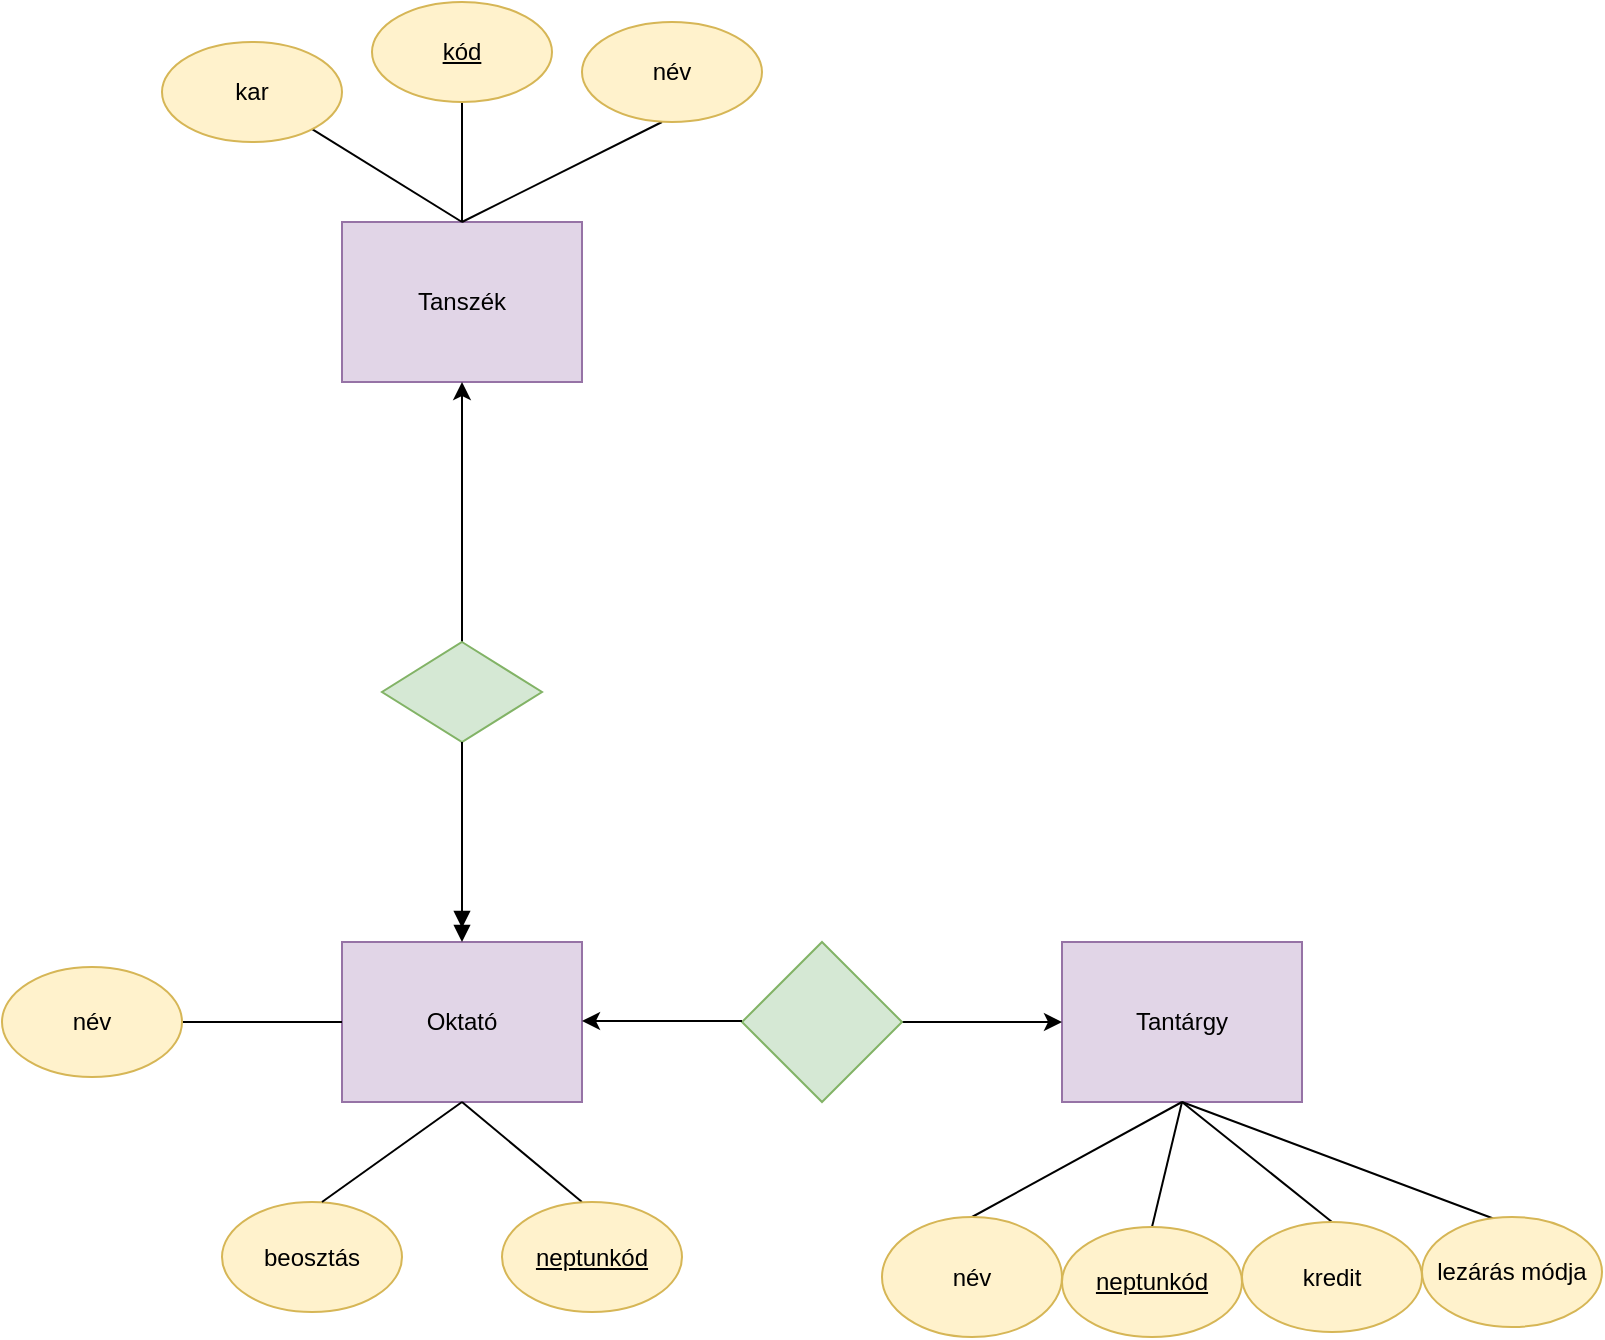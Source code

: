 <mxfile version="24.7.17">
  <diagram name="Page-1" id="Mgi02jZ8uCTnm6Ko9byg">
    <mxGraphModel dx="1434" dy="782" grid="1" gridSize="10" guides="1" tooltips="1" connect="1" arrows="1" fold="1" page="1" pageScale="1" pageWidth="1200" pageHeight="1920" math="0" shadow="0">
      <root>
        <mxCell id="0" />
        <mxCell id="1" parent="0" />
        <mxCell id="t1jlAvWUbGmEH-_hblpW-1" value="Tanszék" style="rounded=0;whiteSpace=wrap;html=1;fillColor=#e1d5e7;strokeColor=#9673a6;" vertex="1" parent="1">
          <mxGeometry x="360" y="280" width="120" height="80" as="geometry" />
        </mxCell>
        <mxCell id="t1jlAvWUbGmEH-_hblpW-2" value="Oktató" style="rounded=0;whiteSpace=wrap;html=1;fillColor=#e1d5e7;strokeColor=#9673a6;" vertex="1" parent="1">
          <mxGeometry x="360" y="640" width="120" height="80" as="geometry" />
        </mxCell>
        <mxCell id="t1jlAvWUbGmEH-_hblpW-3" value="" style="endArrow=none;html=1;rounded=0;exitX=0.5;exitY=1;exitDx=0;exitDy=0;endFill=0;startArrow=classic;startFill=1;" edge="1" parent="1" source="t1jlAvWUbGmEH-_hblpW-1">
          <mxGeometry width="50" height="50" relative="1" as="geometry">
            <mxPoint x="300" y="490" as="sourcePoint" />
            <mxPoint x="420" y="490" as="targetPoint" />
            <Array as="points" />
          </mxGeometry>
        </mxCell>
        <mxCell id="t1jlAvWUbGmEH-_hblpW-4" value="" style="rhombus;whiteSpace=wrap;html=1;fillColor=#d5e8d4;strokeColor=#82b366;" vertex="1" parent="1">
          <mxGeometry x="380" y="490" width="80" height="50" as="geometry" />
        </mxCell>
        <mxCell id="t1jlAvWUbGmEH-_hblpW-5" value="" style="endArrow=doubleBlock;html=1;rounded=0;endFill=1;startArrow=none;startFill=0;entryX=0.5;entryY=0;entryDx=0;entryDy=0;exitX=0.5;exitY=1;exitDx=0;exitDy=0;" edge="1" parent="1" source="t1jlAvWUbGmEH-_hblpW-4" target="t1jlAvWUbGmEH-_hblpW-2">
          <mxGeometry width="50" height="50" relative="1" as="geometry">
            <mxPoint x="420" y="560" as="sourcePoint" />
            <mxPoint x="470" y="570" as="targetPoint" />
          </mxGeometry>
        </mxCell>
        <mxCell id="t1jlAvWUbGmEH-_hblpW-6" value="Tantárgy" style="rounded=0;whiteSpace=wrap;html=1;fillColor=#e1d5e7;strokeColor=#9673a6;" vertex="1" parent="1">
          <mxGeometry x="720" y="640" width="120" height="80" as="geometry" />
        </mxCell>
        <mxCell id="t1jlAvWUbGmEH-_hblpW-7" value="" style="endArrow=classic;html=1;rounded=0;entryX=0;entryY=0.5;entryDx=0;entryDy=0;exitX=1;exitY=0.5;exitDx=0;exitDy=0;" edge="1" parent="1" source="t1jlAvWUbGmEH-_hblpW-8" target="t1jlAvWUbGmEH-_hblpW-6">
          <mxGeometry width="50" height="50" relative="1" as="geometry">
            <mxPoint x="600" y="680" as="sourcePoint" />
            <mxPoint x="650" y="630" as="targetPoint" />
          </mxGeometry>
        </mxCell>
        <mxCell id="t1jlAvWUbGmEH-_hblpW-8" value="" style="rhombus;whiteSpace=wrap;html=1;fillColor=#d5e8d4;strokeColor=#82b366;" vertex="1" parent="1">
          <mxGeometry x="560" y="640" width="80" height="80" as="geometry" />
        </mxCell>
        <mxCell id="t1jlAvWUbGmEH-_hblpW-9" value="" style="endArrow=none;html=1;rounded=0;entryX=0;entryY=0.5;entryDx=0;entryDy=0;exitX=1;exitY=0.5;exitDx=0;exitDy=0;startArrow=classic;startFill=1;endFill=0;" edge="1" parent="1">
          <mxGeometry width="50" height="50" relative="1" as="geometry">
            <mxPoint x="480" y="679.5" as="sourcePoint" />
            <mxPoint x="560" y="679.5" as="targetPoint" />
          </mxGeometry>
        </mxCell>
        <mxCell id="t1jlAvWUbGmEH-_hblpW-10" value="" style="endArrow=none;html=1;rounded=0;" edge="1" parent="1">
          <mxGeometry width="50" height="50" relative="1" as="geometry">
            <mxPoint x="420" y="280" as="sourcePoint" />
            <mxPoint x="520" y="230" as="targetPoint" />
          </mxGeometry>
        </mxCell>
        <mxCell id="t1jlAvWUbGmEH-_hblpW-11" value="" style="endArrow=none;html=1;rounded=0;exitX=0.5;exitY=0;exitDx=0;exitDy=0;" edge="1" parent="1" source="t1jlAvWUbGmEH-_hblpW-1">
          <mxGeometry width="50" height="50" relative="1" as="geometry">
            <mxPoint x="395" y="270" as="sourcePoint" />
            <mxPoint x="420" y="220" as="targetPoint" />
          </mxGeometry>
        </mxCell>
        <mxCell id="t1jlAvWUbGmEH-_hblpW-12" value="" style="endArrow=none;html=1;rounded=0;exitX=0.5;exitY=0;exitDx=0;exitDy=0;" edge="1" parent="1" source="t1jlAvWUbGmEH-_hblpW-1" target="t1jlAvWUbGmEH-_hblpW-13">
          <mxGeometry width="50" height="50" relative="1" as="geometry">
            <mxPoint x="340" y="270" as="sourcePoint" />
            <mxPoint x="330" y="230" as="targetPoint" />
          </mxGeometry>
        </mxCell>
        <mxCell id="t1jlAvWUbGmEH-_hblpW-13" value="kar" style="ellipse;whiteSpace=wrap;html=1;fillColor=#fff2cc;strokeColor=#d6b656;" vertex="1" parent="1">
          <mxGeometry x="270" y="190" width="90" height="50" as="geometry" />
        </mxCell>
        <mxCell id="t1jlAvWUbGmEH-_hblpW-14" value="&lt;u&gt;kód&lt;/u&gt;" style="ellipse;whiteSpace=wrap;html=1;fillColor=#fff2cc;strokeColor=#d6b656;" vertex="1" parent="1">
          <mxGeometry x="375" y="170" width="90" height="50" as="geometry" />
        </mxCell>
        <mxCell id="t1jlAvWUbGmEH-_hblpW-15" value="név" style="ellipse;whiteSpace=wrap;html=1;fillColor=#fff2cc;strokeColor=#d6b656;" vertex="1" parent="1">
          <mxGeometry x="480" y="180" width="90" height="50" as="geometry" />
        </mxCell>
        <mxCell id="t1jlAvWUbGmEH-_hblpW-16" value="" style="endArrow=none;html=1;rounded=0;" edge="1" parent="1">
          <mxGeometry width="50" height="50" relative="1" as="geometry">
            <mxPoint x="280" y="680" as="sourcePoint" />
            <mxPoint x="360" y="680" as="targetPoint" />
          </mxGeometry>
        </mxCell>
        <mxCell id="t1jlAvWUbGmEH-_hblpW-17" value="név" style="ellipse;whiteSpace=wrap;html=1;fillColor=#fff2cc;strokeColor=#d6b656;" vertex="1" parent="1">
          <mxGeometry x="190" y="652.5" width="90" height="55" as="geometry" />
        </mxCell>
        <mxCell id="t1jlAvWUbGmEH-_hblpW-18" value="beosztás" style="ellipse;whiteSpace=wrap;html=1;fillColor=#fff2cc;strokeColor=#d6b656;" vertex="1" parent="1">
          <mxGeometry x="300" y="770" width="90" height="55" as="geometry" />
        </mxCell>
        <mxCell id="t1jlAvWUbGmEH-_hblpW-19" value="" style="endArrow=none;html=1;rounded=0;entryX=0.5;entryY=1;entryDx=0;entryDy=0;" edge="1" parent="1" target="t1jlAvWUbGmEH-_hblpW-2">
          <mxGeometry width="50" height="50" relative="1" as="geometry">
            <mxPoint x="350" y="770" as="sourcePoint" />
            <mxPoint x="400" y="720" as="targetPoint" />
          </mxGeometry>
        </mxCell>
        <mxCell id="t1jlAvWUbGmEH-_hblpW-20" value="" style="endArrow=none;html=1;rounded=0;entryX=0.5;entryY=1;entryDx=0;entryDy=0;" edge="1" parent="1" target="t1jlAvWUbGmEH-_hblpW-2">
          <mxGeometry width="50" height="50" relative="1" as="geometry">
            <mxPoint x="480" y="770" as="sourcePoint" />
            <mxPoint x="430" y="730" as="targetPoint" />
          </mxGeometry>
        </mxCell>
        <mxCell id="t1jlAvWUbGmEH-_hblpW-21" value="&lt;u&gt;neptunkód&lt;/u&gt;" style="ellipse;whiteSpace=wrap;html=1;fillColor=#fff2cc;strokeColor=#d6b656;" vertex="1" parent="1">
          <mxGeometry x="440" y="770" width="90" height="55" as="geometry" />
        </mxCell>
        <mxCell id="t1jlAvWUbGmEH-_hblpW-22" value="" style="endArrow=none;html=1;rounded=0;exitX=0.5;exitY=0;exitDx=0;exitDy=0;" edge="1" parent="1" source="t1jlAvWUbGmEH-_hblpW-25">
          <mxGeometry width="50" height="50" relative="1" as="geometry">
            <mxPoint x="710" y="780" as="sourcePoint" />
            <mxPoint x="780" y="720" as="targetPoint" />
          </mxGeometry>
        </mxCell>
        <mxCell id="t1jlAvWUbGmEH-_hblpW-23" value="" style="endArrow=none;html=1;rounded=0;entryX=0.5;entryY=1;entryDx=0;entryDy=0;exitX=0.5;exitY=0;exitDx=0;exitDy=0;" edge="1" parent="1" source="t1jlAvWUbGmEH-_hblpW-26" target="t1jlAvWUbGmEH-_hblpW-6">
          <mxGeometry width="50" height="50" relative="1" as="geometry">
            <mxPoint x="780" y="780" as="sourcePoint" />
            <mxPoint x="790" y="730" as="targetPoint" />
          </mxGeometry>
        </mxCell>
        <mxCell id="t1jlAvWUbGmEH-_hblpW-24" value="" style="endArrow=none;html=1;rounded=0;exitX=0.5;exitY=0;exitDx=0;exitDy=0;" edge="1" parent="1" source="t1jlAvWUbGmEH-_hblpW-27">
          <mxGeometry width="50" height="50" relative="1" as="geometry">
            <mxPoint x="880" y="780" as="sourcePoint" />
            <mxPoint x="780" y="720" as="targetPoint" />
          </mxGeometry>
        </mxCell>
        <mxCell id="t1jlAvWUbGmEH-_hblpW-25" value="név" style="ellipse;whiteSpace=wrap;html=1;fillColor=#fff2cc;strokeColor=#d6b656;" vertex="1" parent="1">
          <mxGeometry x="630" y="777.5" width="90" height="60" as="geometry" />
        </mxCell>
        <mxCell id="t1jlAvWUbGmEH-_hblpW-26" value="&lt;u&gt;neptunkód&lt;/u&gt;" style="ellipse;whiteSpace=wrap;html=1;fillColor=#fff2cc;strokeColor=#d6b656;" vertex="1" parent="1">
          <mxGeometry x="720" y="782.5" width="90" height="55" as="geometry" />
        </mxCell>
        <mxCell id="t1jlAvWUbGmEH-_hblpW-27" value="kredit" style="ellipse;whiteSpace=wrap;html=1;fillColor=#fff2cc;strokeColor=#d6b656;" vertex="1" parent="1">
          <mxGeometry x="810" y="780" width="90" height="55" as="geometry" />
        </mxCell>
        <mxCell id="t1jlAvWUbGmEH-_hblpW-28" value="" style="endArrow=none;html=1;rounded=0;entryX=0.433;entryY=0.036;entryDx=0;entryDy=0;entryPerimeter=0;" edge="1" parent="1" target="t1jlAvWUbGmEH-_hblpW-29">
          <mxGeometry width="50" height="50" relative="1" as="geometry">
            <mxPoint x="780" y="720" as="sourcePoint" />
            <mxPoint x="910" y="770" as="targetPoint" />
          </mxGeometry>
        </mxCell>
        <mxCell id="t1jlAvWUbGmEH-_hblpW-29" value="lezárás módja" style="ellipse;whiteSpace=wrap;html=1;fillColor=#fff2cc;strokeColor=#d6b656;" vertex="1" parent="1">
          <mxGeometry x="900" y="777.5" width="90" height="55" as="geometry" />
        </mxCell>
      </root>
    </mxGraphModel>
  </diagram>
</mxfile>
